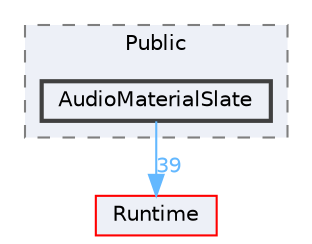 digraph "AudioMaterialSlate"
{
 // INTERACTIVE_SVG=YES
 // LATEX_PDF_SIZE
  bgcolor="transparent";
  edge [fontname=Helvetica,fontsize=10,labelfontname=Helvetica,labelfontsize=10];
  node [fontname=Helvetica,fontsize=10,shape=box,height=0.2,width=0.4];
  compound=true
  subgraph clusterdir_47e71e466bacf43ad193ffb528a87f3f {
    graph [ bgcolor="#edf0f7", pencolor="grey50", label="Public", fontname=Helvetica,fontsize=10 style="filled,dashed", URL="dir_47e71e466bacf43ad193ffb528a87f3f.html",tooltip=""]
  dir_afae8d79ecbdbb56091d8ee876cfea75 [label="AudioMaterialSlate", fillcolor="#edf0f7", color="grey25", style="filled,bold", URL="dir_afae8d79ecbdbb56091d8ee876cfea75.html",tooltip=""];
  }
  dir_7536b172fbd480bfd146a1b1acd6856b [label="Runtime", fillcolor="#edf0f7", color="red", style="filled", URL="dir_7536b172fbd480bfd146a1b1acd6856b.html",tooltip=""];
  dir_afae8d79ecbdbb56091d8ee876cfea75->dir_7536b172fbd480bfd146a1b1acd6856b [headlabel="39", labeldistance=1.5 headhref="dir_000075_000984.html" href="dir_000075_000984.html" color="steelblue1" fontcolor="steelblue1"];
}
